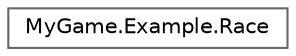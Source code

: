 digraph "Graphical Class Hierarchy"
{
 // LATEX_PDF_SIZE
  bgcolor="transparent";
  edge [fontname=Helvetica,fontsize=10,labelfontname=Helvetica,labelfontsize=10];
  node [fontname=Helvetica,fontsize=10,shape=box,height=0.2,width=0.4];
  rankdir="LR";
  Node0 [id="Node000000",label="MyGame.Example.Race",height=0.2,width=0.4,color="grey40", fillcolor="white", style="filled",URL="$classMyGame_1_1Example_1_1Race.html",tooltip=" "];
}
